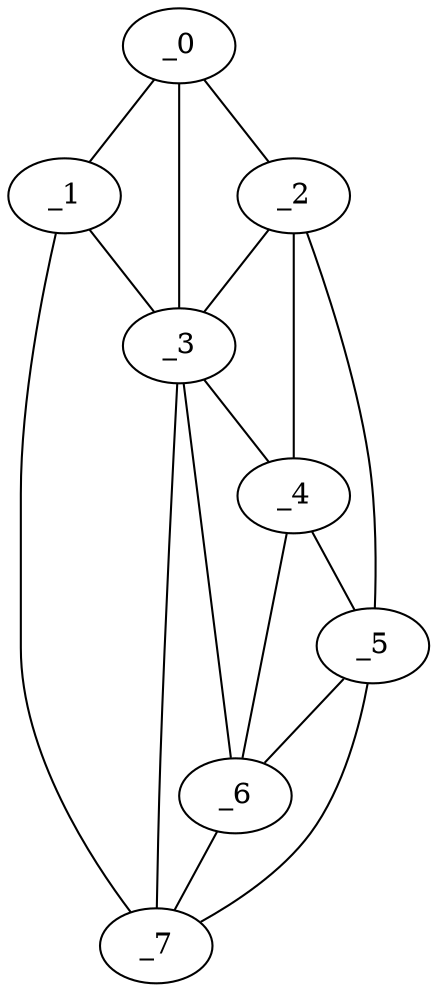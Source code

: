 graph "obj75__25.gxl" {
	_0	 [x=70,
		y=34];
	_1	 [x=88,
		y=34];
	_0 -- _1	 [valence=1];
	_2	 [x=89,
		y=68];
	_0 -- _2	 [valence=1];
	_3	 [x=91,
		y=41];
	_0 -- _3	 [valence=2];
	_1 -- _3	 [valence=2];
	_7	 [x=123,
		y=64];
	_1 -- _7	 [valence=1];
	_2 -- _3	 [valence=2];
	_4	 [x=94,
		y=66];
	_2 -- _4	 [valence=2];
	_5	 [x=106,
		y=77];
	_2 -- _5	 [valence=1];
	_3 -- _4	 [valence=1];
	_6	 [x=120,
		y=64];
	_3 -- _6	 [valence=1];
	_3 -- _7	 [valence=2];
	_4 -- _5	 [valence=1];
	_4 -- _6	 [valence=2];
	_5 -- _6	 [valence=1];
	_5 -- _7	 [valence=1];
	_6 -- _7	 [valence=2];
}
